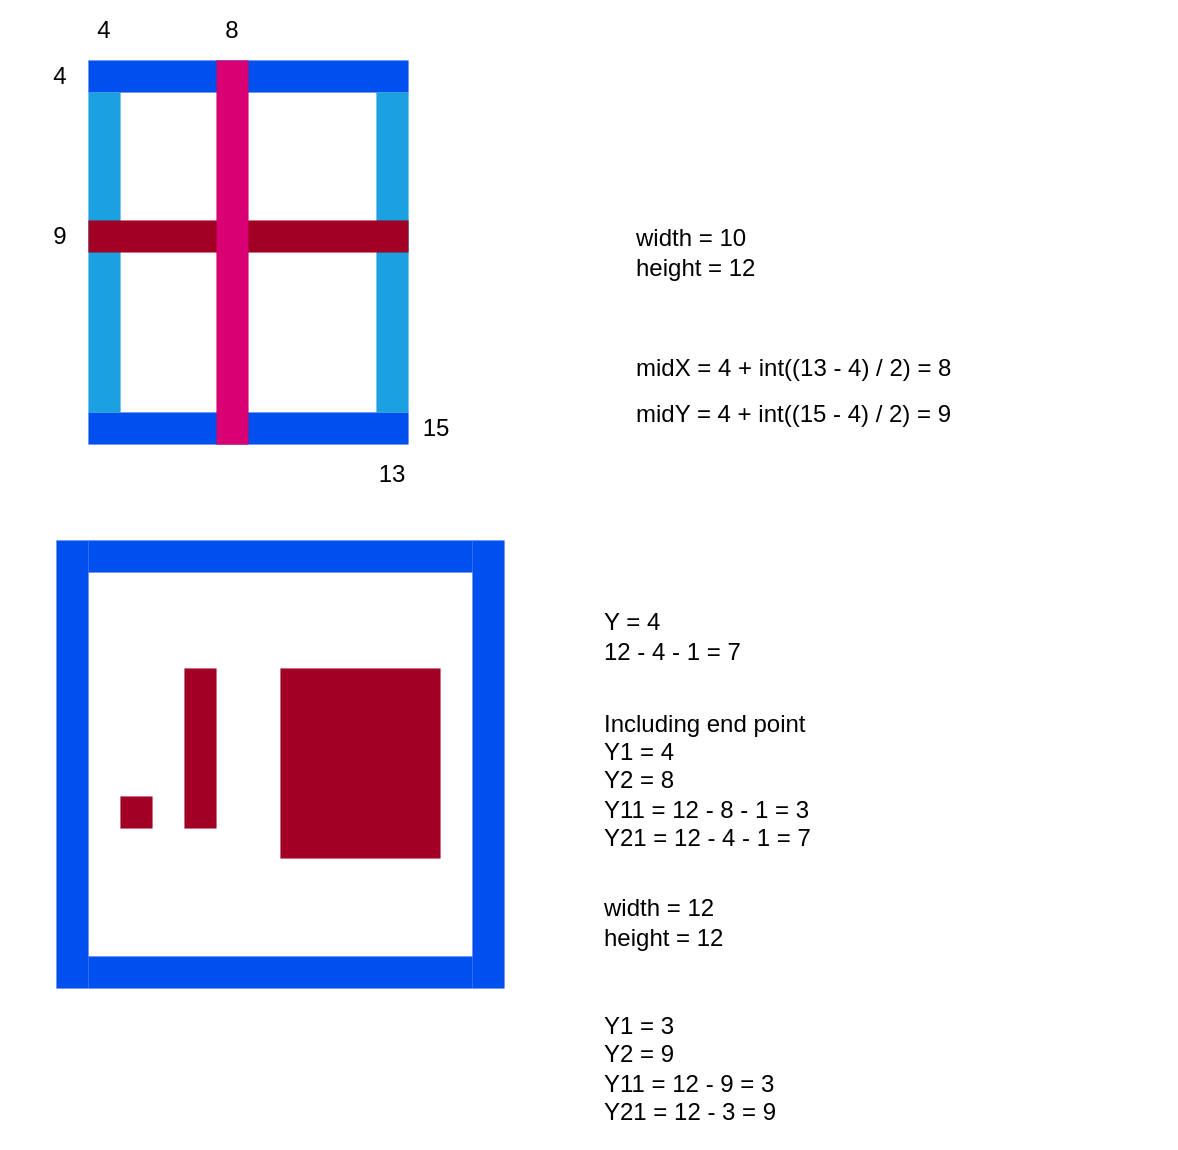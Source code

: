 <mxfile>
    <diagram id="fbRHSxNy8j00xSFV8XD8" name="Seite-1">
        <mxGraphModel dx="1770" dy="931" grid="1" gridSize="16" guides="1" tooltips="1" connect="1" arrows="1" fold="1" page="1" pageScale="1" pageWidth="827" pageHeight="1169" math="0" shadow="0">
            <root>
                <mxCell id="0"/>
                <mxCell id="1" parent="0"/>
                <mxCell id="3" value="" style="whiteSpace=wrap;html=1;fillColor=#0050ef;fontColor=#ffffff;strokeColor=#001DBC;strokeWidth=0;" parent="1" vertex="1">
                    <mxGeometry x="64" y="64" width="160" height="16" as="geometry"/>
                </mxCell>
                <mxCell id="4" value="" style="whiteSpace=wrap;html=1;fillColor=#0050ef;fontColor=#ffffff;strokeColor=#001DBC;strokeWidth=0;" parent="1" vertex="1">
                    <mxGeometry x="64" y="240" width="160" height="16" as="geometry"/>
                </mxCell>
                <mxCell id="6" value="" style="whiteSpace=wrap;html=1;strokeWidth=0;fillColor=#1ba1e2;fontColor=#ffffff;strokeColor=#006EAF;" parent="1" vertex="1">
                    <mxGeometry x="208" y="80" width="16" height="160" as="geometry"/>
                </mxCell>
                <mxCell id="7" value="" style="whiteSpace=wrap;html=1;strokeWidth=0;fillColor=#1ba1e2;fontColor=#ffffff;strokeColor=#006EAF;" parent="1" vertex="1">
                    <mxGeometry x="64" y="80" width="16" height="160" as="geometry"/>
                </mxCell>
                <mxCell id="8" value="4" style="text;strokeColor=none;align=center;fillColor=none;html=1;verticalAlign=middle;whiteSpace=wrap;rounded=0;strokeWidth=0;" parent="1" vertex="1">
                    <mxGeometry x="42" y="34" width="60" height="30" as="geometry"/>
                </mxCell>
                <mxCell id="9" value="4" style="text;strokeColor=none;align=center;fillColor=none;html=1;verticalAlign=middle;whiteSpace=wrap;rounded=0;strokeWidth=0;" parent="1" vertex="1">
                    <mxGeometry x="20" y="57" width="60" height="30" as="geometry"/>
                </mxCell>
                <mxCell id="10" value="13" style="text;strokeColor=none;align=center;fillColor=none;html=1;verticalAlign=middle;whiteSpace=wrap;rounded=0;strokeWidth=0;" parent="1" vertex="1">
                    <mxGeometry x="186" y="256" width="60" height="30" as="geometry"/>
                </mxCell>
                <mxCell id="11" value="15" style="text;strokeColor=none;align=center;fillColor=none;html=1;verticalAlign=middle;whiteSpace=wrap;rounded=0;strokeWidth=0;" parent="1" vertex="1">
                    <mxGeometry x="208" y="233" width="60" height="30" as="geometry"/>
                </mxCell>
                <mxCell id="12" value="midX = 4 + int((13 - 4) / 2) = 8" style="text;strokeColor=none;align=left;fillColor=none;html=1;verticalAlign=middle;whiteSpace=wrap;rounded=0;strokeWidth=0;" parent="1" vertex="1">
                    <mxGeometry x="336" y="203" width="272" height="30" as="geometry"/>
                </mxCell>
                <mxCell id="13" value="midY = 4 + int((15 - 4) / 2) = 9" style="text;strokeColor=none;align=left;fillColor=none;html=1;verticalAlign=middle;whiteSpace=wrap;rounded=0;strokeWidth=0;" parent="1" vertex="1">
                    <mxGeometry x="336" y="226" width="272" height="30" as="geometry"/>
                </mxCell>
                <mxCell id="14" value="8" style="text;strokeColor=none;align=center;fillColor=none;html=1;verticalAlign=middle;whiteSpace=wrap;rounded=0;strokeWidth=0;" parent="1" vertex="1">
                    <mxGeometry x="106" y="34" width="60" height="30" as="geometry"/>
                </mxCell>
                <mxCell id="15" value="9" style="text;strokeColor=none;align=center;fillColor=none;html=1;verticalAlign=middle;whiteSpace=wrap;rounded=0;strokeWidth=0;" parent="1" vertex="1">
                    <mxGeometry x="20" y="137" width="60" height="30" as="geometry"/>
                </mxCell>
                <mxCell id="16" value="" style="whiteSpace=wrap;html=1;fillColor=#a20025;fontColor=#ffffff;strokeColor=#6F0000;strokeWidth=0;" parent="1" vertex="1">
                    <mxGeometry x="64" y="144" width="160" height="16" as="geometry"/>
                </mxCell>
                <mxCell id="17" value="" style="whiteSpace=wrap;html=1;strokeWidth=0;fillColor=#d80073;fontColor=#ffffff;strokeColor=#A50040;" parent="1" vertex="1">
                    <mxGeometry x="128" y="64" width="16" height="192" as="geometry"/>
                </mxCell>
                <mxCell id="18" value="width = 10&lt;br&gt;height = 12" style="text;strokeColor=none;align=left;fillColor=none;html=1;verticalAlign=middle;whiteSpace=wrap;rounded=0;strokeWidth=0;" parent="1" vertex="1">
                    <mxGeometry x="336" y="145" width="272" height="30" as="geometry"/>
                </mxCell>
                <mxCell id="22" value="" style="whiteSpace=wrap;html=1;fillColor=#0050ef;fontColor=#ffffff;strokeColor=#001DBC;strokeWidth=0;" parent="1" vertex="1">
                    <mxGeometry x="64" y="512" width="192" height="16" as="geometry"/>
                </mxCell>
                <mxCell id="23" value="" style="whiteSpace=wrap;html=1;fillColor=#0050ef;fontColor=#ffffff;strokeColor=#001DBC;strokeWidth=0;" parent="1" vertex="1">
                    <mxGeometry x="64" y="304" width="192" height="16" as="geometry"/>
                </mxCell>
                <mxCell id="24" value="" style="whiteSpace=wrap;html=1;fillColor=#0050ef;fontColor=#ffffff;strokeColor=#001DBC;strokeWidth=0;" parent="1" vertex="1">
                    <mxGeometry x="48" y="304" width="16" height="224" as="geometry"/>
                </mxCell>
                <mxCell id="25" value="" style="whiteSpace=wrap;html=1;fillColor=#0050ef;fontColor=#ffffff;strokeColor=#001DBC;strokeWidth=0;" parent="1" vertex="1">
                    <mxGeometry x="256" y="304" width="16" height="224" as="geometry"/>
                </mxCell>
                <mxCell id="26" value="width = 12&lt;br&gt;height = 12" style="text;strokeColor=none;align=left;fillColor=none;html=1;verticalAlign=middle;whiteSpace=wrap;rounded=0;strokeWidth=0;" parent="1" vertex="1">
                    <mxGeometry x="320" y="480" width="272" height="30" as="geometry"/>
                </mxCell>
                <mxCell id="27" value="" style="whiteSpace=wrap;html=1;fillColor=#a20025;fontColor=#ffffff;strokeColor=#6F0000;strokeWidth=0;" parent="1" vertex="1">
                    <mxGeometry x="80" y="432" width="16" height="16" as="geometry"/>
                </mxCell>
                <mxCell id="28" value="Y = 4&lt;br&gt;12 - 4 - 1 = 7" style="text;strokeColor=none;align=left;fillColor=none;html=1;verticalAlign=middle;whiteSpace=wrap;rounded=0;strokeWidth=0;" parent="1" vertex="1">
                    <mxGeometry x="320" y="337" width="272" height="30" as="geometry"/>
                </mxCell>
                <mxCell id="29" value="" style="whiteSpace=wrap;html=1;fillColor=#a20025;fontColor=#ffffff;strokeColor=#6F0000;strokeWidth=0;" parent="1" vertex="1">
                    <mxGeometry x="112" y="368" width="16" height="80" as="geometry"/>
                </mxCell>
                <mxCell id="30" value="Including end point&lt;br&gt;Y1 = 4&lt;br&gt;Y2 = 8&lt;br&gt;Y11 = 12 - 8 - 1 = 3&lt;br&gt;Y21 = 12 - 4 - 1 = 7" style="text;strokeColor=none;align=left;fillColor=none;html=1;verticalAlign=middle;whiteSpace=wrap;rounded=0;strokeWidth=0;" parent="1" vertex="1">
                    <mxGeometry x="320" y="384" width="272" height="80" as="geometry"/>
                </mxCell>
                <mxCell id="31" value="Y1 = 3&lt;br&gt;Y2 = 9&lt;br&gt;Y11 = 12 - 9 = 3&lt;br&gt;Y21 = 12 - 3 = 9" style="text;strokeColor=none;align=left;fillColor=none;html=1;verticalAlign=middle;whiteSpace=wrap;rounded=0;strokeWidth=0;" vertex="1" parent="1">
                    <mxGeometry x="320" y="528" width="272" height="80" as="geometry"/>
                </mxCell>
                <mxCell id="37" value="" style="whiteSpace=wrap;html=1;fillColor=#a20025;fontColor=#ffffff;strokeColor=#6F0000;strokeWidth=0;" vertex="1" parent="1">
                    <mxGeometry x="160" y="368" width="80" height="95" as="geometry"/>
                </mxCell>
            </root>
        </mxGraphModel>
    </diagram>
</mxfile>